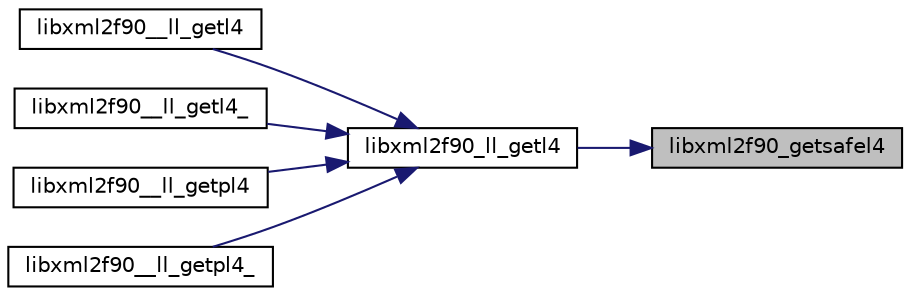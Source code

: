 digraph "libxml2f90_getsafel4"
{
 // LATEX_PDF_SIZE
  edge [fontname="Helvetica",fontsize="10",labelfontname="Helvetica",labelfontsize="10"];
  node [fontname="Helvetica",fontsize="10",shape=record];
  rankdir="RL";
  Node1 [label="libxml2f90_getsafel4",height=0.2,width=0.4,color="black", fillcolor="grey75", style="filled", fontcolor="black",tooltip=" "];
  Node1 -> Node2 [dir="back",color="midnightblue",fontsize="10",style="solid",fontname="Helvetica"];
  Node2 [label="libxml2f90_ll_getl4",height=0.2,width=0.4,color="black", fillcolor="white", style="filled",URL="$libxml2f90_8f90__pp_8f90.html#a71e6fc3f5a24b380986614bd6ff2ca9a",tooltip=" "];
  Node2 -> Node3 [dir="back",color="midnightblue",fontsize="10",style="solid",fontname="Helvetica"];
  Node3 [label="libxml2f90__ll_getl4",height=0.2,width=0.4,color="black", fillcolor="white", style="filled",URL="$libxml2f90_8f90__pp_8f90.html#a1b0c5cd537f12f2edf530cddaf84caf5",tooltip=" "];
  Node2 -> Node4 [dir="back",color="midnightblue",fontsize="10",style="solid",fontname="Helvetica"];
  Node4 [label="libxml2f90__ll_getl4_",height=0.2,width=0.4,color="black", fillcolor="white", style="filled",URL="$libxml2f90_8f90__pp_8f90.html#afb97bd01984f5df9ea5c58e09e719501",tooltip=" "];
  Node2 -> Node5 [dir="back",color="midnightblue",fontsize="10",style="solid",fontname="Helvetica"];
  Node5 [label="libxml2f90__ll_getpl4",height=0.2,width=0.4,color="black", fillcolor="white", style="filled",URL="$libxml2f90_8f90__pp_8f90.html#aae0db9dc81cd11d2c8f85d42f01321e5",tooltip=" "];
  Node2 -> Node6 [dir="back",color="midnightblue",fontsize="10",style="solid",fontname="Helvetica"];
  Node6 [label="libxml2f90__ll_getpl4_",height=0.2,width=0.4,color="black", fillcolor="white", style="filled",URL="$libxml2f90_8f90__pp_8f90.html#ac77032833d26c0b15ec204a9b8bd5888",tooltip=" "];
}
